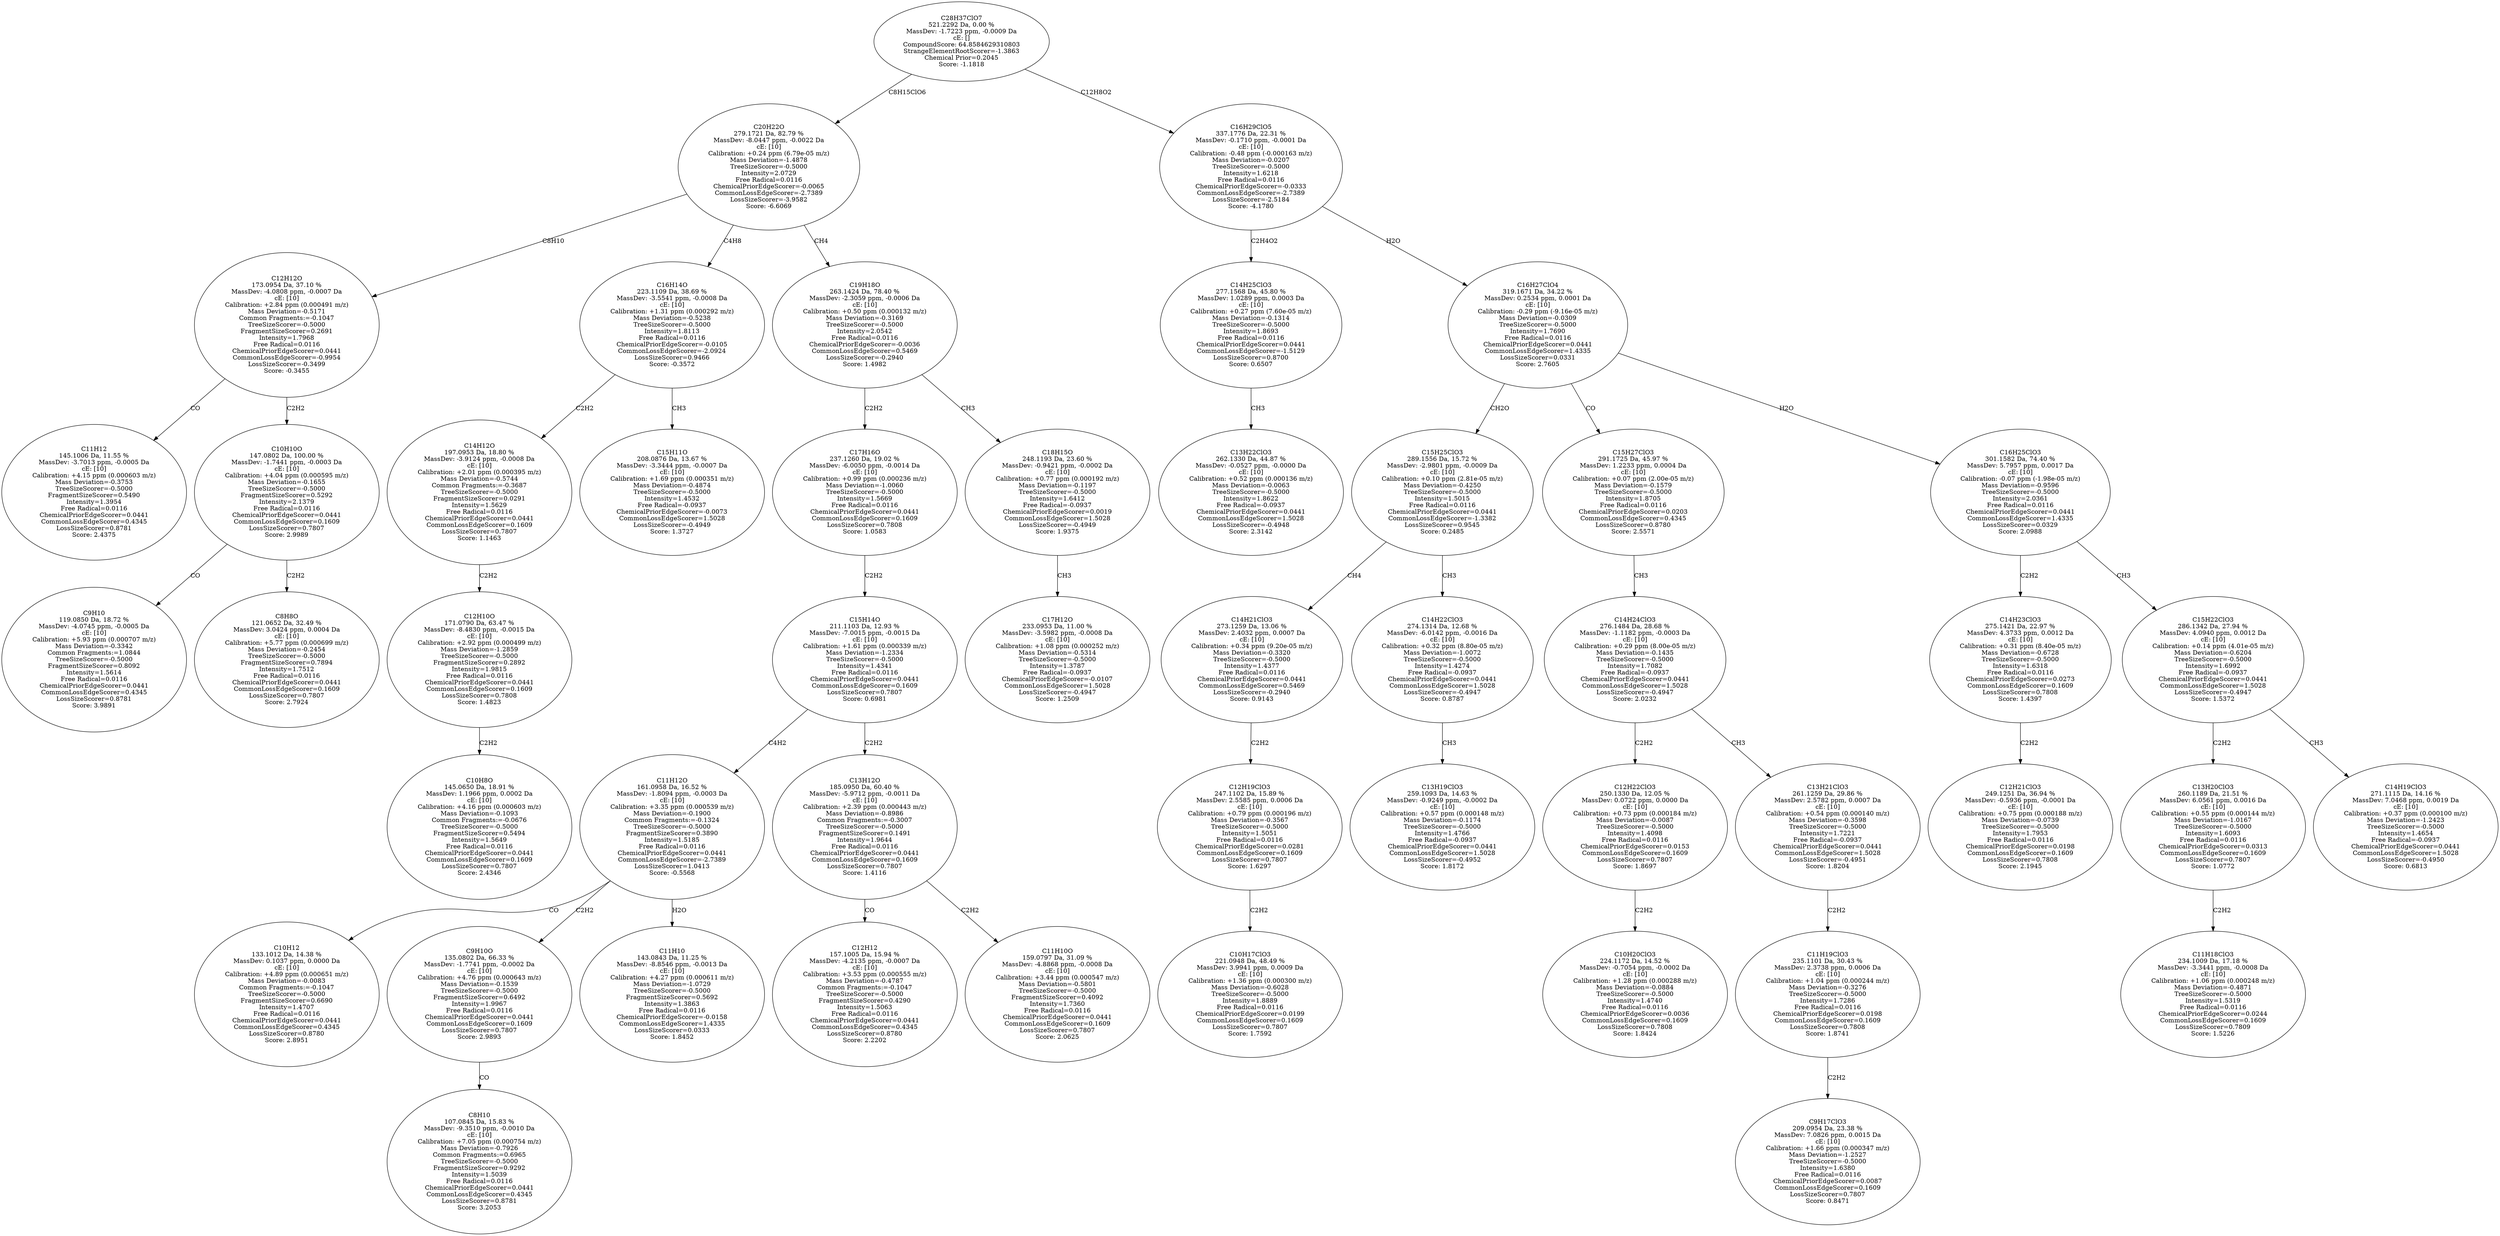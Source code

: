 strict digraph {
v1 [label="C11H12\n145.1006 Da, 11.55 %\nMassDev: -3.7013 ppm, -0.0005 Da\ncE: [10]\nCalibration: +4.15 ppm (0.000603 m/z)\nMass Deviation=-0.3753\nTreeSizeScorer=-0.5000\nFragmentSizeScorer=0.5490\nIntensity=1.3954\nFree Radical=0.0116\nChemicalPriorEdgeScorer=0.0441\nCommonLossEdgeScorer=0.4345\nLossSizeScorer=0.8781\nScore: 2.4375"];
v2 [label="C9H10\n119.0850 Da, 18.72 %\nMassDev: -4.0745 ppm, -0.0005 Da\ncE: [10]\nCalibration: +5.93 ppm (0.000707 m/z)\nMass Deviation=-0.3342\nCommon Fragments:=1.0844\nTreeSizeScorer=-0.5000\nFragmentSizeScorer=0.8092\nIntensity=1.5614\nFree Radical=0.0116\nChemicalPriorEdgeScorer=0.0441\nCommonLossEdgeScorer=0.4345\nLossSizeScorer=0.8781\nScore: 3.9891"];
v3 [label="C8H8O\n121.0652 Da, 32.49 %\nMassDev: 3.0424 ppm, 0.0004 Da\ncE: [10]\nCalibration: +5.77 ppm (0.000699 m/z)\nMass Deviation=-0.2454\nTreeSizeScorer=-0.5000\nFragmentSizeScorer=0.7894\nIntensity=1.7512\nFree Radical=0.0116\nChemicalPriorEdgeScorer=0.0441\nCommonLossEdgeScorer=0.1609\nLossSizeScorer=0.7807\nScore: 2.7924"];
v4 [label="C10H10O\n147.0802 Da, 100.00 %\nMassDev: -1.7441 ppm, -0.0003 Da\ncE: [10]\nCalibration: +4.04 ppm (0.000595 m/z)\nMass Deviation=-0.1655\nTreeSizeScorer=-0.5000\nFragmentSizeScorer=0.5292\nIntensity=2.1379\nFree Radical=0.0116\nChemicalPriorEdgeScorer=0.0441\nCommonLossEdgeScorer=0.1609\nLossSizeScorer=0.7807\nScore: 2.9989"];
v5 [label="C12H12O\n173.0954 Da, 37.10 %\nMassDev: -4.0808 ppm, -0.0007 Da\ncE: [10]\nCalibration: +2.84 ppm (0.000491 m/z)\nMass Deviation=-0.5171\nCommon Fragments:=-0.1047\nTreeSizeScorer=-0.5000\nFragmentSizeScorer=0.2691\nIntensity=1.7968\nFree Radical=0.0116\nChemicalPriorEdgeScorer=0.0441\nCommonLossEdgeScorer=-0.9954\nLossSizeScorer=-0.3499\nScore: -0.3455"];
v6 [label="C10H8O\n145.0650 Da, 18.91 %\nMassDev: 1.1966 ppm, 0.0002 Da\ncE: [10]\nCalibration: +4.16 ppm (0.000603 m/z)\nMass Deviation=-0.1093\nCommon Fragments:=-0.0676\nTreeSizeScorer=-0.5000\nFragmentSizeScorer=0.5494\nIntensity=1.5649\nFree Radical=0.0116\nChemicalPriorEdgeScorer=0.0441\nCommonLossEdgeScorer=0.1609\nLossSizeScorer=0.7807\nScore: 2.4346"];
v7 [label="C12H10O\n171.0790 Da, 63.47 %\nMassDev: -8.4830 ppm, -0.0015 Da\ncE: [10]\nCalibration: +2.92 ppm (0.000499 m/z)\nMass Deviation=-1.2859\nTreeSizeScorer=-0.5000\nFragmentSizeScorer=0.2892\nIntensity=1.9815\nFree Radical=0.0116\nChemicalPriorEdgeScorer=0.0441\nCommonLossEdgeScorer=0.1609\nLossSizeScorer=0.7808\nScore: 1.4823"];
v8 [label="C14H12O\n197.0953 Da, 18.80 %\nMassDev: -3.9124 ppm, -0.0008 Da\ncE: [10]\nCalibration: +2.01 ppm (0.000395 m/z)\nMass Deviation=-0.5744\nCommon Fragments:=-0.3687\nTreeSizeScorer=-0.5000\nFragmentSizeScorer=0.0291\nIntensity=1.5629\nFree Radical=0.0116\nChemicalPriorEdgeScorer=0.0441\nCommonLossEdgeScorer=0.1609\nLossSizeScorer=0.7807\nScore: 1.1463"];
v9 [label="C15H11O\n208.0876 Da, 13.67 %\nMassDev: -3.3444 ppm, -0.0007 Da\ncE: [10]\nCalibration: +1.69 ppm (0.000351 m/z)\nMass Deviation=-0.4874\nTreeSizeScorer=-0.5000\nIntensity=1.4532\nFree Radical=-0.0937\nChemicalPriorEdgeScorer=-0.0073\nCommonLossEdgeScorer=1.5028\nLossSizeScorer=-0.4949\nScore: 1.3727"];
v10 [label="C16H14O\n223.1109 Da, 38.69 %\nMassDev: -3.5541 ppm, -0.0008 Da\ncE: [10]\nCalibration: +1.31 ppm (0.000292 m/z)\nMass Deviation=-0.5238\nTreeSizeScorer=-0.5000\nIntensity=1.8113\nFree Radical=0.0116\nChemicalPriorEdgeScorer=-0.0105\nCommonLossEdgeScorer=-2.0924\nLossSizeScorer=0.9466\nScore: -0.3572"];
v11 [label="C10H12\n133.1012 Da, 14.38 %\nMassDev: 0.1037 ppm, 0.0000 Da\ncE: [10]\nCalibration: +4.89 ppm (0.000651 m/z)\nMass Deviation=-0.0083\nCommon Fragments:=-0.1047\nTreeSizeScorer=-0.5000\nFragmentSizeScorer=0.6690\nIntensity=1.4707\nFree Radical=0.0116\nChemicalPriorEdgeScorer=0.0441\nCommonLossEdgeScorer=0.4345\nLossSizeScorer=0.8780\nScore: 2.8951"];
v12 [label="C8H10\n107.0845 Da, 15.83 %\nMassDev: -9.3510 ppm, -0.0010 Da\ncE: [10]\nCalibration: +7.05 ppm (0.000754 m/z)\nMass Deviation=-0.7926\nCommon Fragments:=0.6965\nTreeSizeScorer=-0.5000\nFragmentSizeScorer=0.9292\nIntensity=1.5039\nFree Radical=0.0116\nChemicalPriorEdgeScorer=0.0441\nCommonLossEdgeScorer=0.4345\nLossSizeScorer=0.8781\nScore: 3.2053"];
v13 [label="C9H10O\n135.0802 Da, 66.33 %\nMassDev: -1.7741 ppm, -0.0002 Da\ncE: [10]\nCalibration: +4.76 ppm (0.000643 m/z)\nMass Deviation=-0.1539\nTreeSizeScorer=-0.5000\nFragmentSizeScorer=0.6492\nIntensity=1.9967\nFree Radical=0.0116\nChemicalPriorEdgeScorer=0.0441\nCommonLossEdgeScorer=0.1609\nLossSizeScorer=0.7807\nScore: 2.9893"];
v14 [label="C11H10\n143.0843 Da, 11.25 %\nMassDev: -8.8546 ppm, -0.0013 Da\ncE: [10]\nCalibration: +4.27 ppm (0.000611 m/z)\nMass Deviation=-1.0729\nTreeSizeScorer=-0.5000\nFragmentSizeScorer=0.5692\nIntensity=1.3863\nFree Radical=0.0116\nChemicalPriorEdgeScorer=-0.0158\nCommonLossEdgeScorer=1.4335\nLossSizeScorer=0.0333\nScore: 1.8452"];
v15 [label="C11H12O\n161.0958 Da, 16.52 %\nMassDev: -1.8094 ppm, -0.0003 Da\ncE: [10]\nCalibration: +3.35 ppm (0.000539 m/z)\nMass Deviation=-0.1900\nCommon Fragments:=-0.1324\nTreeSizeScorer=-0.5000\nFragmentSizeScorer=0.3890\nIntensity=1.5185\nFree Radical=0.0116\nChemicalPriorEdgeScorer=0.0441\nCommonLossEdgeScorer=-2.7389\nLossSizeScorer=1.0413\nScore: -0.5568"];
v16 [label="C12H12\n157.1005 Da, 15.94 %\nMassDev: -4.2135 ppm, -0.0007 Da\ncE: [10]\nCalibration: +3.53 ppm (0.000555 m/z)\nMass Deviation=-0.4787\nCommon Fragments:=-0.1047\nTreeSizeScorer=-0.5000\nFragmentSizeScorer=0.4290\nIntensity=1.5063\nFree Radical=0.0116\nChemicalPriorEdgeScorer=0.0441\nCommonLossEdgeScorer=0.4345\nLossSizeScorer=0.8780\nScore: 2.2202"];
v17 [label="C11H10O\n159.0797 Da, 31.09 %\nMassDev: -4.8868 ppm, -0.0008 Da\ncE: [10]\nCalibration: +3.44 ppm (0.000547 m/z)\nMass Deviation=-0.5801\nTreeSizeScorer=-0.5000\nFragmentSizeScorer=0.4092\nIntensity=1.7360\nFree Radical=0.0116\nChemicalPriorEdgeScorer=0.0441\nCommonLossEdgeScorer=0.1609\nLossSizeScorer=0.7807\nScore: 2.0625"];
v18 [label="C13H12O\n185.0950 Da, 60.40 %\nMassDev: -5.9712 ppm, -0.0011 Da\ncE: [10]\nCalibration: +2.39 ppm (0.000443 m/z)\nMass Deviation=-0.8986\nCommon Fragments:=-0.3007\nTreeSizeScorer=-0.5000\nFragmentSizeScorer=0.1491\nIntensity=1.9644\nFree Radical=0.0116\nChemicalPriorEdgeScorer=0.0441\nCommonLossEdgeScorer=0.1609\nLossSizeScorer=0.7807\nScore: 1.4116"];
v19 [label="C15H14O\n211.1103 Da, 12.93 %\nMassDev: -7.0015 ppm, -0.0015 Da\ncE: [10]\nCalibration: +1.61 ppm (0.000339 m/z)\nMass Deviation=-1.2334\nTreeSizeScorer=-0.5000\nIntensity=1.4341\nFree Radical=0.0116\nChemicalPriorEdgeScorer=0.0441\nCommonLossEdgeScorer=0.1609\nLossSizeScorer=0.7807\nScore: 0.6981"];
v20 [label="C17H16O\n237.1260 Da, 19.02 %\nMassDev: -6.0050 ppm, -0.0014 Da\ncE: [10]\nCalibration: +0.99 ppm (0.000236 m/z)\nMass Deviation=-1.0060\nTreeSizeScorer=-0.5000\nIntensity=1.5669\nFree Radical=0.0116\nChemicalPriorEdgeScorer=0.0441\nCommonLossEdgeScorer=0.1609\nLossSizeScorer=0.7808\nScore: 1.0583"];
v21 [label="C17H12O\n233.0953 Da, 11.00 %\nMassDev: -3.5982 ppm, -0.0008 Da\ncE: [10]\nCalibration: +1.08 ppm (0.000252 m/z)\nMass Deviation=-0.5314\nTreeSizeScorer=-0.5000\nIntensity=1.3787\nFree Radical=-0.0937\nChemicalPriorEdgeScorer=-0.0107\nCommonLossEdgeScorer=1.5028\nLossSizeScorer=-0.4947\nScore: 1.2509"];
v22 [label="C18H15O\n248.1193 Da, 23.60 %\nMassDev: -0.9421 ppm, -0.0002 Da\ncE: [10]\nCalibration: +0.77 ppm (0.000192 m/z)\nMass Deviation=-0.1197\nTreeSizeScorer=-0.5000\nIntensity=1.6412\nFree Radical=-0.0937\nChemicalPriorEdgeScorer=0.0019\nCommonLossEdgeScorer=1.5028\nLossSizeScorer=-0.4949\nScore: 1.9375"];
v23 [label="C19H18O\n263.1424 Da, 78.40 %\nMassDev: -2.3059 ppm, -0.0006 Da\ncE: [10]\nCalibration: +0.50 ppm (0.000132 m/z)\nMass Deviation=-0.3169\nTreeSizeScorer=-0.5000\nIntensity=2.0542\nFree Radical=0.0116\nChemicalPriorEdgeScorer=-0.0036\nCommonLossEdgeScorer=0.5469\nLossSizeScorer=-0.2940\nScore: 1.4982"];
v24 [label="C20H22O\n279.1721 Da, 82.79 %\nMassDev: -8.0447 ppm, -0.0022 Da\ncE: [10]\nCalibration: +0.24 ppm (6.79e-05 m/z)\nMass Deviation=-1.4878\nTreeSizeScorer=-0.5000\nIntensity=2.0729\nFree Radical=0.0116\nChemicalPriorEdgeScorer=-0.0065\nCommonLossEdgeScorer=-2.7389\nLossSizeScorer=-3.9582\nScore: -6.6069"];
v25 [label="C13H22ClO3\n262.1330 Da, 44.87 %\nMassDev: -0.0527 ppm, -0.0000 Da\ncE: [10]\nCalibration: +0.52 ppm (0.000136 m/z)\nMass Deviation=-0.0063\nTreeSizeScorer=-0.5000\nIntensity=1.8622\nFree Radical=-0.0937\nChemicalPriorEdgeScorer=0.0441\nCommonLossEdgeScorer=1.5028\nLossSizeScorer=-0.4948\nScore: 2.3142"];
v26 [label="C14H25ClO3\n277.1568 Da, 45.80 %\nMassDev: 1.0289 ppm, 0.0003 Da\ncE: [10]\nCalibration: +0.27 ppm (7.60e-05 m/z)\nMass Deviation=-0.1314\nTreeSizeScorer=-0.5000\nIntensity=1.8693\nFree Radical=0.0116\nChemicalPriorEdgeScorer=0.0441\nCommonLossEdgeScorer=-1.5129\nLossSizeScorer=0.8700\nScore: 0.6507"];
v27 [label="C10H17ClO3\n221.0948 Da, 48.49 %\nMassDev: 3.9941 ppm, 0.0009 Da\ncE: [10]\nCalibration: +1.36 ppm (0.000300 m/z)\nMass Deviation=-0.6028\nTreeSizeScorer=-0.5000\nIntensity=1.8889\nFree Radical=0.0116\nChemicalPriorEdgeScorer=0.0199\nCommonLossEdgeScorer=0.1609\nLossSizeScorer=0.7807\nScore: 1.7592"];
v28 [label="C12H19ClO3\n247.1102 Da, 15.89 %\nMassDev: 2.5585 ppm, 0.0006 Da\ncE: [10]\nCalibration: +0.79 ppm (0.000196 m/z)\nMass Deviation=-0.3567\nTreeSizeScorer=-0.5000\nIntensity=1.5051\nFree Radical=0.0116\nChemicalPriorEdgeScorer=0.0281\nCommonLossEdgeScorer=0.1609\nLossSizeScorer=0.7807\nScore: 1.6297"];
v29 [label="C14H21ClO3\n273.1259 Da, 13.06 %\nMassDev: 2.4032 ppm, 0.0007 Da\ncE: [10]\nCalibration: +0.34 ppm (9.20e-05 m/z)\nMass Deviation=-0.3320\nTreeSizeScorer=-0.5000\nIntensity=1.4377\nFree Radical=0.0116\nChemicalPriorEdgeScorer=0.0441\nCommonLossEdgeScorer=0.5469\nLossSizeScorer=-0.2940\nScore: 0.9143"];
v30 [label="C13H19ClO3\n259.1093 Da, 14.63 %\nMassDev: -0.9249 ppm, -0.0002 Da\ncE: [10]\nCalibration: +0.57 ppm (0.000148 m/z)\nMass Deviation=-0.1174\nTreeSizeScorer=-0.5000\nIntensity=1.4766\nFree Radical=-0.0937\nChemicalPriorEdgeScorer=0.0441\nCommonLossEdgeScorer=1.5028\nLossSizeScorer=-0.4952\nScore: 1.8172"];
v31 [label="C14H22ClO3\n274.1314 Da, 12.68 %\nMassDev: -6.0142 ppm, -0.0016 Da\ncE: [10]\nCalibration: +0.32 ppm (8.80e-05 m/z)\nMass Deviation=-1.0072\nTreeSizeScorer=-0.5000\nIntensity=1.4274\nFree Radical=-0.0937\nChemicalPriorEdgeScorer=0.0441\nCommonLossEdgeScorer=1.5028\nLossSizeScorer=-0.4947\nScore: 0.8787"];
v32 [label="C15H25ClO3\n289.1556 Da, 15.72 %\nMassDev: -2.9801 ppm, -0.0009 Da\ncE: [10]\nCalibration: +0.10 ppm (2.81e-05 m/z)\nMass Deviation=-0.4250\nTreeSizeScorer=-0.5000\nIntensity=1.5015\nFree Radical=0.0116\nChemicalPriorEdgeScorer=0.0441\nCommonLossEdgeScorer=-1.3382\nLossSizeScorer=0.9545\nScore: 0.2485"];
v33 [label="C10H20ClO3\n224.1172 Da, 14.52 %\nMassDev: -0.7054 ppm, -0.0002 Da\ncE: [10]\nCalibration: +1.28 ppm (0.000288 m/z)\nMass Deviation=-0.0884\nTreeSizeScorer=-0.5000\nIntensity=1.4740\nFree Radical=0.0116\nChemicalPriorEdgeScorer=0.0036\nCommonLossEdgeScorer=0.1609\nLossSizeScorer=0.7808\nScore: 1.8424"];
v34 [label="C12H22ClO3\n250.1330 Da, 12.05 %\nMassDev: 0.0722 ppm, 0.0000 Da\ncE: [10]\nCalibration: +0.73 ppm (0.000184 m/z)\nMass Deviation=-0.0087\nTreeSizeScorer=-0.5000\nIntensity=1.4098\nFree Radical=0.0116\nChemicalPriorEdgeScorer=0.0153\nCommonLossEdgeScorer=0.1609\nLossSizeScorer=0.7807\nScore: 1.8697"];
v35 [label="C9H17ClO3\n209.0954 Da, 23.38 %\nMassDev: 7.0826 ppm, 0.0015 Da\ncE: [10]\nCalibration: +1.66 ppm (0.000347 m/z)\nMass Deviation=-1.2527\nTreeSizeScorer=-0.5000\nIntensity=1.6380\nFree Radical=0.0116\nChemicalPriorEdgeScorer=0.0087\nCommonLossEdgeScorer=0.1609\nLossSizeScorer=0.7807\nScore: 0.8471"];
v36 [label="C11H19ClO3\n235.1101 Da, 30.43 %\nMassDev: 2.3738 ppm, 0.0006 Da\ncE: [10]\nCalibration: +1.04 ppm (0.000244 m/z)\nMass Deviation=-0.3276\nTreeSizeScorer=-0.5000\nIntensity=1.7286\nFree Radical=0.0116\nChemicalPriorEdgeScorer=0.0198\nCommonLossEdgeScorer=0.1609\nLossSizeScorer=0.7808\nScore: 1.8741"];
v37 [label="C13H21ClO3\n261.1259 Da, 29.86 %\nMassDev: 2.5782 ppm, 0.0007 Da\ncE: [10]\nCalibration: +0.54 ppm (0.000140 m/z)\nMass Deviation=-0.3598\nTreeSizeScorer=-0.5000\nIntensity=1.7221\nFree Radical=-0.0937\nChemicalPriorEdgeScorer=0.0441\nCommonLossEdgeScorer=1.5028\nLossSizeScorer=-0.4951\nScore: 1.8204"];
v38 [label="C14H24ClO3\n276.1484 Da, 28.68 %\nMassDev: -1.1182 ppm, -0.0003 Da\ncE: [10]\nCalibration: +0.29 ppm (8.00e-05 m/z)\nMass Deviation=-0.1435\nTreeSizeScorer=-0.5000\nIntensity=1.7082\nFree Radical=-0.0937\nChemicalPriorEdgeScorer=0.0441\nCommonLossEdgeScorer=1.5028\nLossSizeScorer=-0.4947\nScore: 2.0232"];
v39 [label="C15H27ClO3\n291.1725 Da, 45.97 %\nMassDev: 1.2233 ppm, 0.0004 Da\ncE: [10]\nCalibration: +0.07 ppm (2.00e-05 m/z)\nMass Deviation=-0.1579\nTreeSizeScorer=-0.5000\nIntensity=1.8705\nFree Radical=0.0116\nChemicalPriorEdgeScorer=0.0203\nCommonLossEdgeScorer=0.4345\nLossSizeScorer=0.8780\nScore: 2.5571"];
v40 [label="C12H21ClO3\n249.1251 Da, 36.94 %\nMassDev: -0.5936 ppm, -0.0001 Da\ncE: [10]\nCalibration: +0.75 ppm (0.000188 m/z)\nMass Deviation=-0.0739\nTreeSizeScorer=-0.5000\nIntensity=1.7953\nFree Radical=0.0116\nChemicalPriorEdgeScorer=0.0198\nCommonLossEdgeScorer=0.1609\nLossSizeScorer=0.7808\nScore: 2.1945"];
v41 [label="C14H23ClO3\n275.1421 Da, 22.97 %\nMassDev: 4.3733 ppm, 0.0012 Da\ncE: [10]\nCalibration: +0.31 ppm (8.40e-05 m/z)\nMass Deviation=-0.6728\nTreeSizeScorer=-0.5000\nIntensity=1.6318\nFree Radical=0.0116\nChemicalPriorEdgeScorer=0.0273\nCommonLossEdgeScorer=0.1609\nLossSizeScorer=0.7808\nScore: 1.4397"];
v42 [label="C11H18ClO3\n234.1009 Da, 17.18 %\nMassDev: -3.3441 ppm, -0.0008 Da\ncE: [10]\nCalibration: +1.06 ppm (0.000248 m/z)\nMass Deviation=-0.4871\nTreeSizeScorer=-0.5000\nIntensity=1.5319\nFree Radical=0.0116\nChemicalPriorEdgeScorer=0.0244\nCommonLossEdgeScorer=0.1609\nLossSizeScorer=0.7809\nScore: 1.5226"];
v43 [label="C13H20ClO3\n260.1189 Da, 21.51 %\nMassDev: 6.0561 ppm, 0.0016 Da\ncE: [10]\nCalibration: +0.55 ppm (0.000144 m/z)\nMass Deviation=-1.0167\nTreeSizeScorer=-0.5000\nIntensity=1.6093\nFree Radical=0.0116\nChemicalPriorEdgeScorer=0.0313\nCommonLossEdgeScorer=0.1609\nLossSizeScorer=0.7807\nScore: 1.0772"];
v44 [label="C14H19ClO3\n271.1115 Da, 14.16 %\nMassDev: 7.0468 ppm, 0.0019 Da\ncE: [10]\nCalibration: +0.37 ppm (0.000100 m/z)\nMass Deviation=-1.2423\nTreeSizeScorer=-0.5000\nIntensity=1.4654\nFree Radical=-0.0937\nChemicalPriorEdgeScorer=0.0441\nCommonLossEdgeScorer=1.5028\nLossSizeScorer=-0.4950\nScore: 0.6813"];
v45 [label="C15H22ClO3\n286.1342 Da, 27.94 %\nMassDev: 4.0940 ppm, 0.0012 Da\ncE: [10]\nCalibration: +0.14 ppm (4.01e-05 m/z)\nMass Deviation=-0.6204\nTreeSizeScorer=-0.5000\nIntensity=1.6992\nFree Radical=-0.0937\nChemicalPriorEdgeScorer=0.0441\nCommonLossEdgeScorer=1.5028\nLossSizeScorer=-0.4947\nScore: 1.5372"];
v46 [label="C16H25ClO3\n301.1582 Da, 74.40 %\nMassDev: 5.7957 ppm, 0.0017 Da\ncE: [10]\nCalibration: -0.07 ppm (-1.98e-05 m/z)\nMass Deviation=-0.9596\nTreeSizeScorer=-0.5000\nIntensity=2.0361\nFree Radical=0.0116\nChemicalPriorEdgeScorer=0.0441\nCommonLossEdgeScorer=1.4335\nLossSizeScorer=0.0329\nScore: 2.0988"];
v47 [label="C16H27ClO4\n319.1671 Da, 34.22 %\nMassDev: 0.2534 ppm, 0.0001 Da\ncE: [10]\nCalibration: -0.29 ppm (-9.16e-05 m/z)\nMass Deviation=-0.0309\nTreeSizeScorer=-0.5000\nIntensity=1.7690\nFree Radical=0.0116\nChemicalPriorEdgeScorer=0.0441\nCommonLossEdgeScorer=1.4335\nLossSizeScorer=0.0331\nScore: 2.7605"];
v48 [label="C16H29ClO5\n337.1776 Da, 22.31 %\nMassDev: -0.1710 ppm, -0.0001 Da\ncE: [10]\nCalibration: -0.48 ppm (-0.000163 m/z)\nMass Deviation=-0.0207\nTreeSizeScorer=-0.5000\nIntensity=1.6218\nFree Radical=0.0116\nChemicalPriorEdgeScorer=-0.0333\nCommonLossEdgeScorer=-2.7389\nLossSizeScorer=-2.5184\nScore: -4.1780"];
v49 [label="C28H37ClO7\n521.2292 Da, 0.00 %\nMassDev: -1.7223 ppm, -0.0009 Da\ncE: []\nCompoundScore: 64.8584629310803\nStrangeElementRootScorer=-1.3863\nChemical Prior=0.2045\nScore: -1.1818"];
v5 -> v1 [label="CO"];
v4 -> v2 [label="CO"];
v4 -> v3 [label="C2H2"];
v5 -> v4 [label="C2H2"];
v24 -> v5 [label="C8H10"];
v7 -> v6 [label="C2H2"];
v8 -> v7 [label="C2H2"];
v10 -> v8 [label="C2H2"];
v10 -> v9 [label="CH3"];
v24 -> v10 [label="C4H8"];
v15 -> v11 [label="CO"];
v13 -> v12 [label="CO"];
v15 -> v13 [label="C2H2"];
v15 -> v14 [label="H2O"];
v19 -> v15 [label="C4H2"];
v18 -> v16 [label="CO"];
v18 -> v17 [label="C2H2"];
v19 -> v18 [label="C2H2"];
v20 -> v19 [label="C2H2"];
v23 -> v20 [label="C2H2"];
v22 -> v21 [label="CH3"];
v23 -> v22 [label="CH3"];
v24 -> v23 [label="CH4"];
v49 -> v24 [label="C8H15ClO6"];
v26 -> v25 [label="CH3"];
v48 -> v26 [label="C2H4O2"];
v28 -> v27 [label="C2H2"];
v29 -> v28 [label="C2H2"];
v32 -> v29 [label="CH4"];
v31 -> v30 [label="CH3"];
v32 -> v31 [label="CH3"];
v47 -> v32 [label="CH2O"];
v34 -> v33 [label="C2H2"];
v38 -> v34 [label="C2H2"];
v36 -> v35 [label="C2H2"];
v37 -> v36 [label="C2H2"];
v38 -> v37 [label="CH3"];
v39 -> v38 [label="CH3"];
v47 -> v39 [label="CO"];
v41 -> v40 [label="C2H2"];
v46 -> v41 [label="C2H2"];
v43 -> v42 [label="C2H2"];
v45 -> v43 [label="C2H2"];
v45 -> v44 [label="CH3"];
v46 -> v45 [label="CH3"];
v47 -> v46 [label="H2O"];
v48 -> v47 [label="H2O"];
v49 -> v48 [label="C12H8O2"];
}